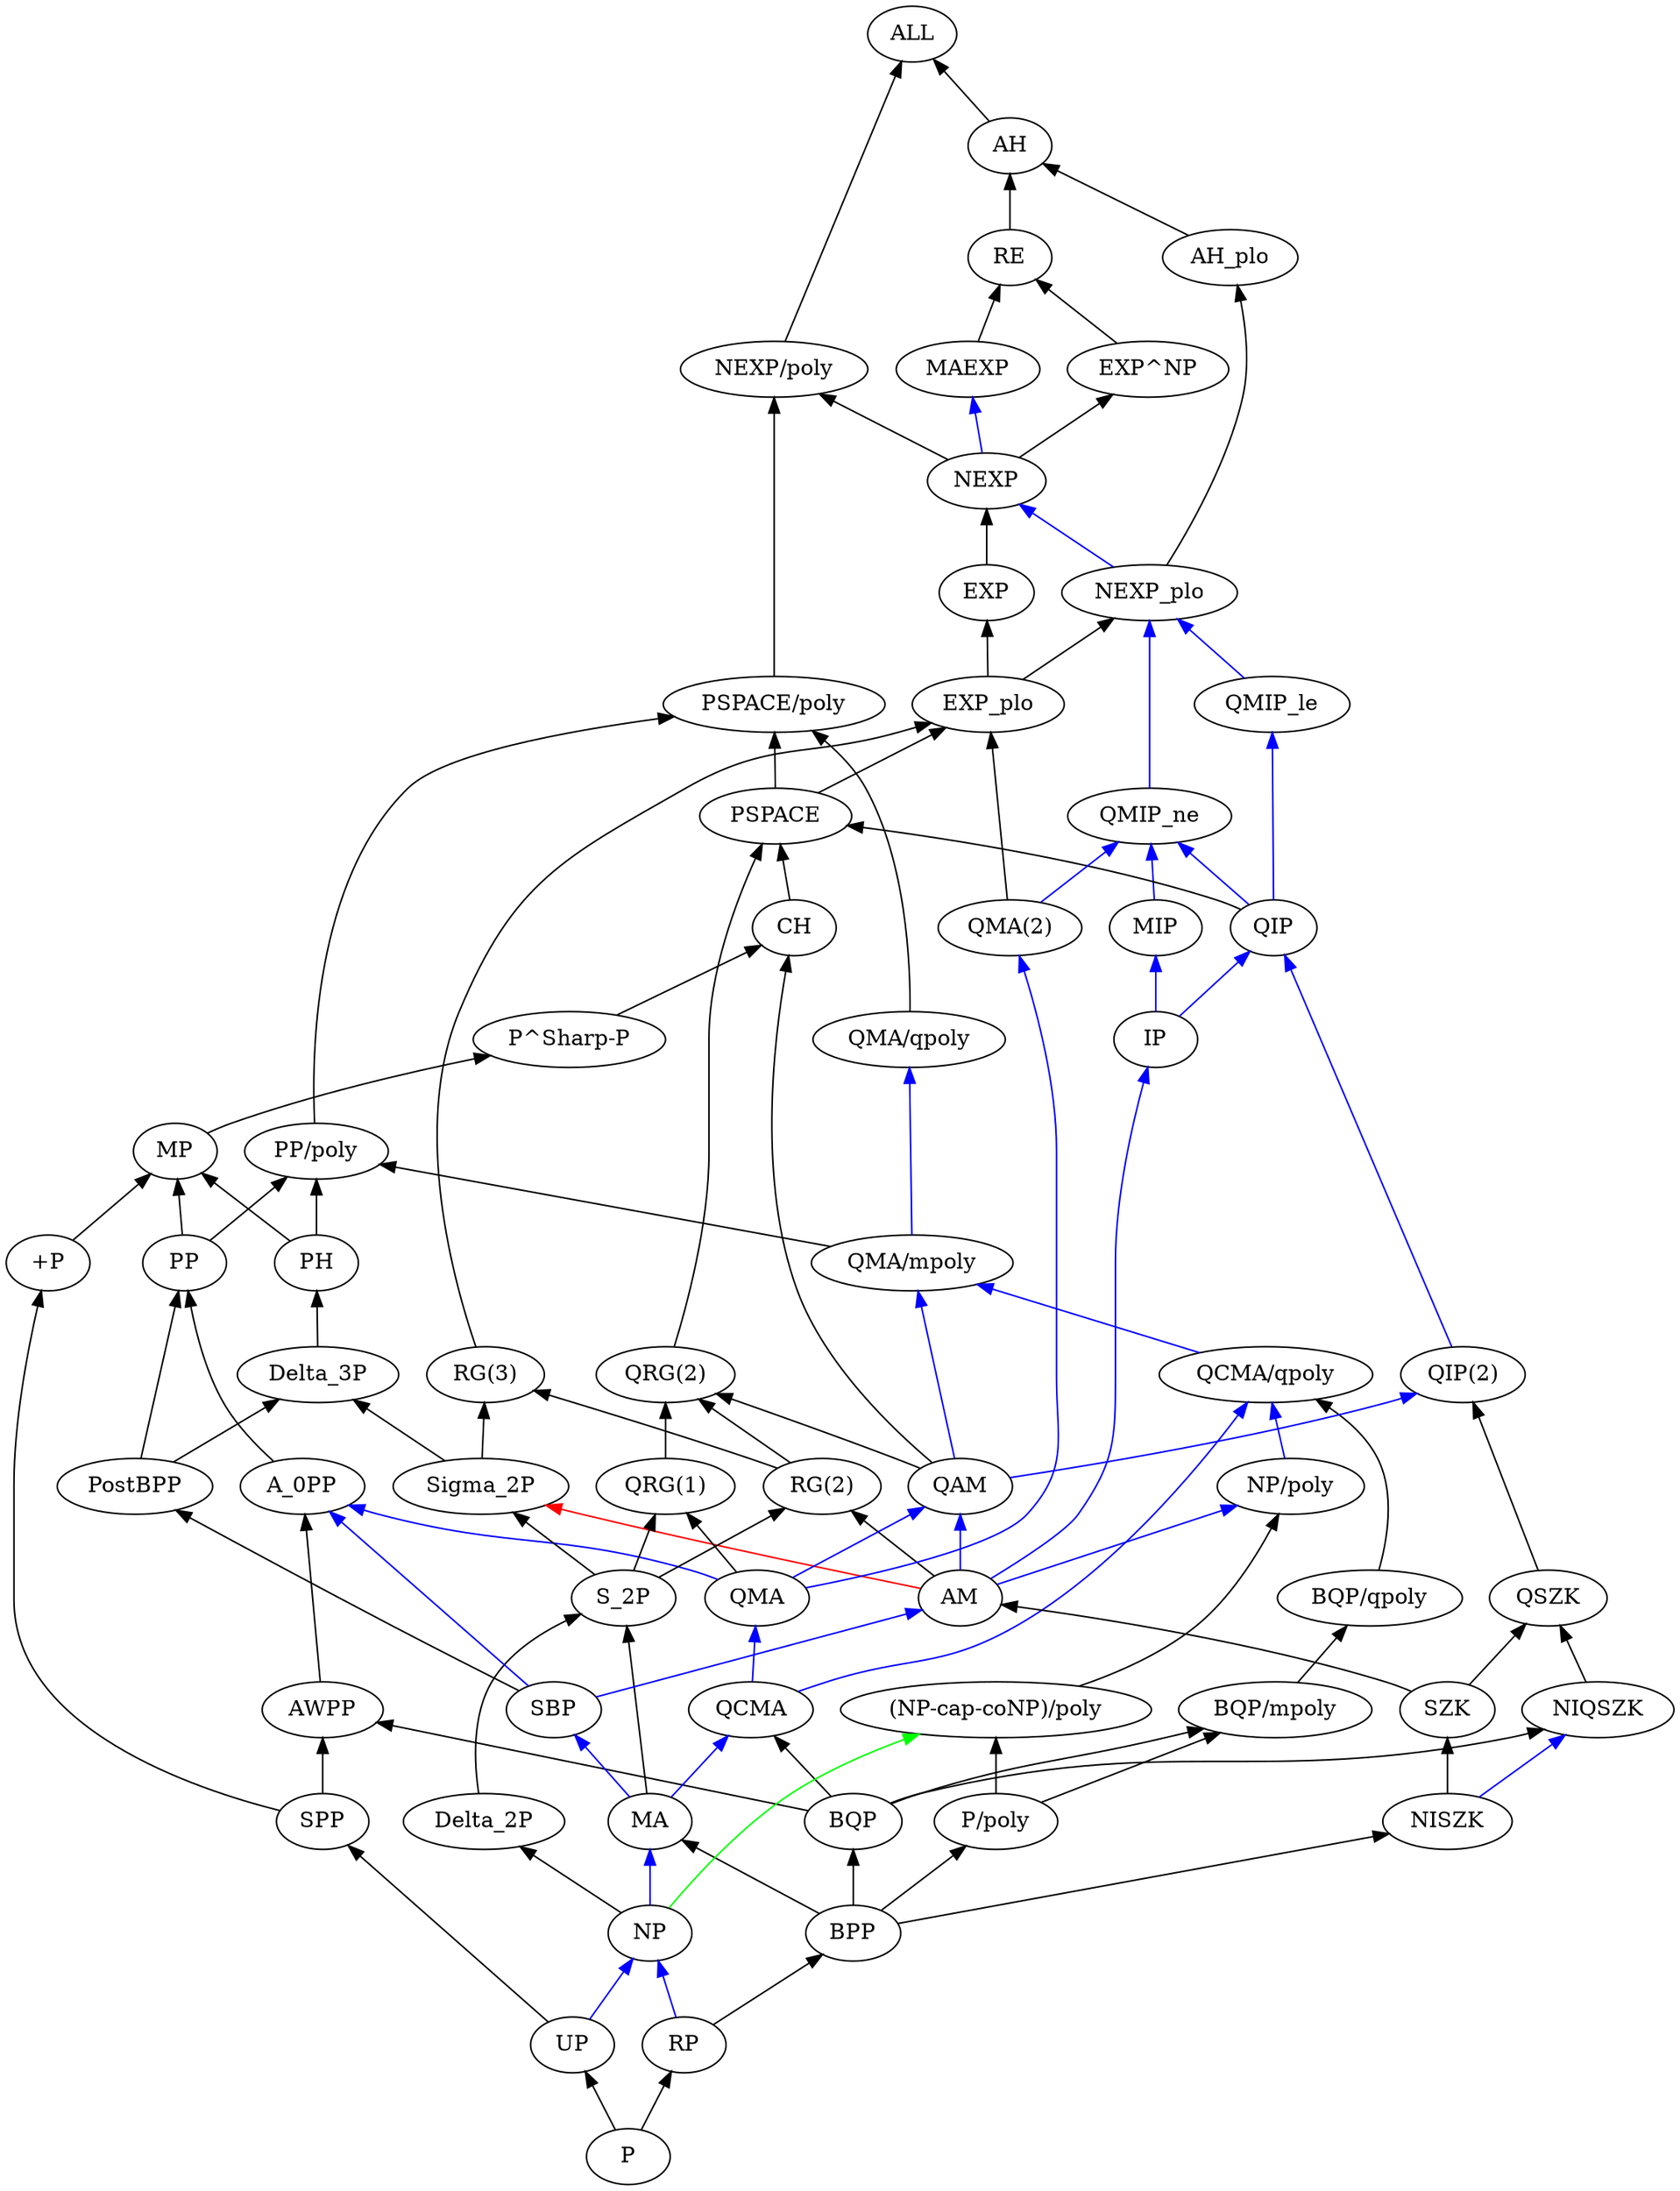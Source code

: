 digraph G {
    bgcolor=white;
    rankdir=BT;
    node [color=black,fontcolor=black];
    1 [label="(NP-cap-coNP)/poly",id="Anode1"];
    2 [label="+P",id="Anode2"];
    3 [label="AH",id="Anode3"];
    4 [label="AH_plo",id="Anode4"];
    5 [label="ALL",id="Anode5"];
    6 [label="AM",id="Anode6"];
    7 [label="AWPP",id="Anode7"];
    8 [label="A_0PP",id="Anode8"];
    9 [label="BPP",id="Anode9"];
    10 [label="BQP",id="Anode10"];
    11 [label="BQP/mpoly",id="Anode11"];
    12 [label="BQP/qpoly",id="Anode12"];
    13 [label="CH",id="Anode13"];
    14 [label="Delta_2P",id="Anode14"];
    15 [label="Delta_3P",id="Anode15"];
    16 [label="EXP",id="Anode16"];
    17 [label="EXP^NP",id="Anode17"];
    18 [label="EXP_plo",id="Anode18"];
    19 [label="IP",id="Anode19"];
    20 [label="MA",id="Anode20"];
    21 [label="MAEXP",id="Anode21"];
    22 [label="MIP",id="Anode22"];
    23 [label="MP",id="Anode23"];
    24 [label="NEXP",id="Anode24"];
    25 [label="NEXP/poly",id="Anode25"];
    26 [label="NEXP_plo",id="Anode26"];
    27 [label="NIQSZK",id="Anode27"];
    28 [label="NISZK",id="Anode28"];
    29 [label="NP",id="Anode29"];
    30 [label="NP/poly",id="Anode30"];
    31 [label="P",id="Anode31"];
    32 [label="P/poly",id="Anode32"];
    33 [label="PH",id="Anode33"];
    34 [label="PP",id="Anode34"];
    35 [label="PP/poly",id="Anode35"];
    36 [label="PSPACE",id="Anode36"];
    37 [label="PSPACE/poly",id="Anode37"];
    38 [label="P^Sharp-P",id="Anode38"];
    39 [label="PostBPP",id="Anode39"];
    40 [label="QAM",id="Anode40"];
    41 [label="QCMA",id="Anode41"];
    42 [label="QCMA/qpoly",id="Anode42"];
    43 [label="QIP",id="Anode43"];
    44 [label="QIP(2)",id="Anode44"];
    45 [label="QMA",id="Anode45"];
    46 [label="QMA(2)",id="Anode46"];
    47 [label="QMA/mpoly",id="Anode47"];
    48 [label="QMA/qpoly",id="Anode48"];
    49 [label="QMIP_le",id="Anode49"];
    50 [label="QMIP_ne",id="Anode50"];
    51 [label="QRG(1)",id="Anode51"];
    52 [label="QRG(2)",id="Anode52"];
    53 [label="QSZK",id="Anode53"];
    54 [label="RE",id="Anode54"];
    55 [label="RG(2)",id="Anode55"];
    56 [label="RG(3)",id="Anode56"];
    57 [label="RP",id="Anode57"];
    58 [label="SBP",id="Anode58"];
    59 [label="SPP",id="Anode59"];
    60 [label="SZK",id="Anode60"];
    61 [label="S_2P",id="Anode61"];
    62 [label="Sigma_2P",id="Anode62"];
    63 [label="UP",id="Anode63"];
    32 -> 11 [color=black];
    32 -> 1 [color=black];
    52 -> 36 [color=black];
    21 -> 54 [color=black];
    4 -> 3 [color=black];
    39 -> 34 [color=black];
    39 -> 15 [color=black];
    62 -> 15 [color=black];
    62 -> 56 [color=black];
    44 -> 43 [color=blue];
    42 -> 47 [color=blue];
    45 -> 51 [color=black];
    45 -> 40 [color=blue];
    45 -> 46 [color=blue];
    45 -> 8 [color=blue];
    27 -> 53 [color=black];
    59 -> 2 [color=black];
    59 -> 7 [color=black];
    26 -> 4 [color=black];
    26 -> 24 [color=blue];
    55 -> 52 [color=black];
    55 -> 56 [color=black];
    53 -> 44 [color=black];
    30 -> 42 [color=blue];
    20 -> 61 [color=black];
    20 -> 41 [color=blue];
    20 -> 58 [color=blue];
    47 -> 35 [color=black];
    47 -> 48 [color=blue];
    46 -> 18 [color=black];
    46 -> 50 [color=blue];
    12 -> 42 [color=black];
    6 -> 55 [color=black];
    6 -> 30 [color=blue];
    6 -> 19 [color=blue];
    6 -> 40 [color=blue];
    6 -> 62 [color=red];
    7 -> 8 [color=black];
    17 -> 54 [color=black];
    15 -> 33 [color=black];
    38 -> 13 [color=black];
    37 -> 25 [color=black];
    14 -> 61 [color=black];
    33 -> 23 [color=black];
    33 -> 35 [color=black];
    25 -> 5 [color=black];
    48 -> 37 [color=black];
    49 -> 26 [color=blue];
    57 -> 9 [color=black];
    57 -> 29 [color=blue];
    13 -> 36 [color=black];
    63 -> 59 [color=black];
    63 -> 29 [color=blue];
    24 -> 25 [color=black];
    24 -> 17 [color=black];
    24 -> 21 [color=blue];
    43 -> 36 [color=black];
    43 -> 50 [color=blue];
    43 -> 49 [color=blue];
    11 -> 12 [color=black];
    34 -> 23 [color=black];
    34 -> 35 [color=black];
    36 -> 18 [color=black];
    36 -> 37 [color=black];
    18 -> 26 [color=black];
    18 -> 16 [color=black];
    22 -> 50 [color=blue];
    8 -> 34 [color=black];
    50 -> 26 [color=blue];
    29 -> 14 [color=black];
    29 -> 20 [color=blue];
    29 -> 1 [color=green];
    41 -> 45 [color=blue];
    41 -> 42 [color=blue];
    31 -> 63 [color=black];
    31 -> 57 [color=black];
    51 -> 52 [color=black];
    2 -> 23 [color=black];
    10 -> 11 [color=black];
    10 -> 7 [color=black];
    10 -> 41 [color=black];
    10 -> 27 [color=black];
    19 -> 22 [color=blue];
    19 -> 43 [color=blue];
    28 -> 60 [color=black];
    28 -> 27 [color=blue];
    23 -> 38 [color=black];
    1 -> 30 [color=black];
    61 -> 62 [color=black];
    61 -> 51 [color=black];
    61 -> 55 [color=black];
    54 -> 3 [color=black];
    35 -> 37 [color=black];
    3 -> 5 [color=black];
    40 -> 52 [color=black];
    40 -> 13 [color=black];
    40 -> 47 [color=blue];
    40 -> 44 [color=blue];
    9 -> 32 [color=black];
    9 -> 20 [color=black];
    9 -> 10 [color=black];
    9 -> 28 [color=black];
    58 -> 39 [color=black];
    58 -> 8 [color=blue];
    58 -> 6 [color=blue];
    56 -> 18 [color=black];
    60 -> 53 [color=black];
    60 -> 6 [color=black];
    16 -> 24 [color=black];
}